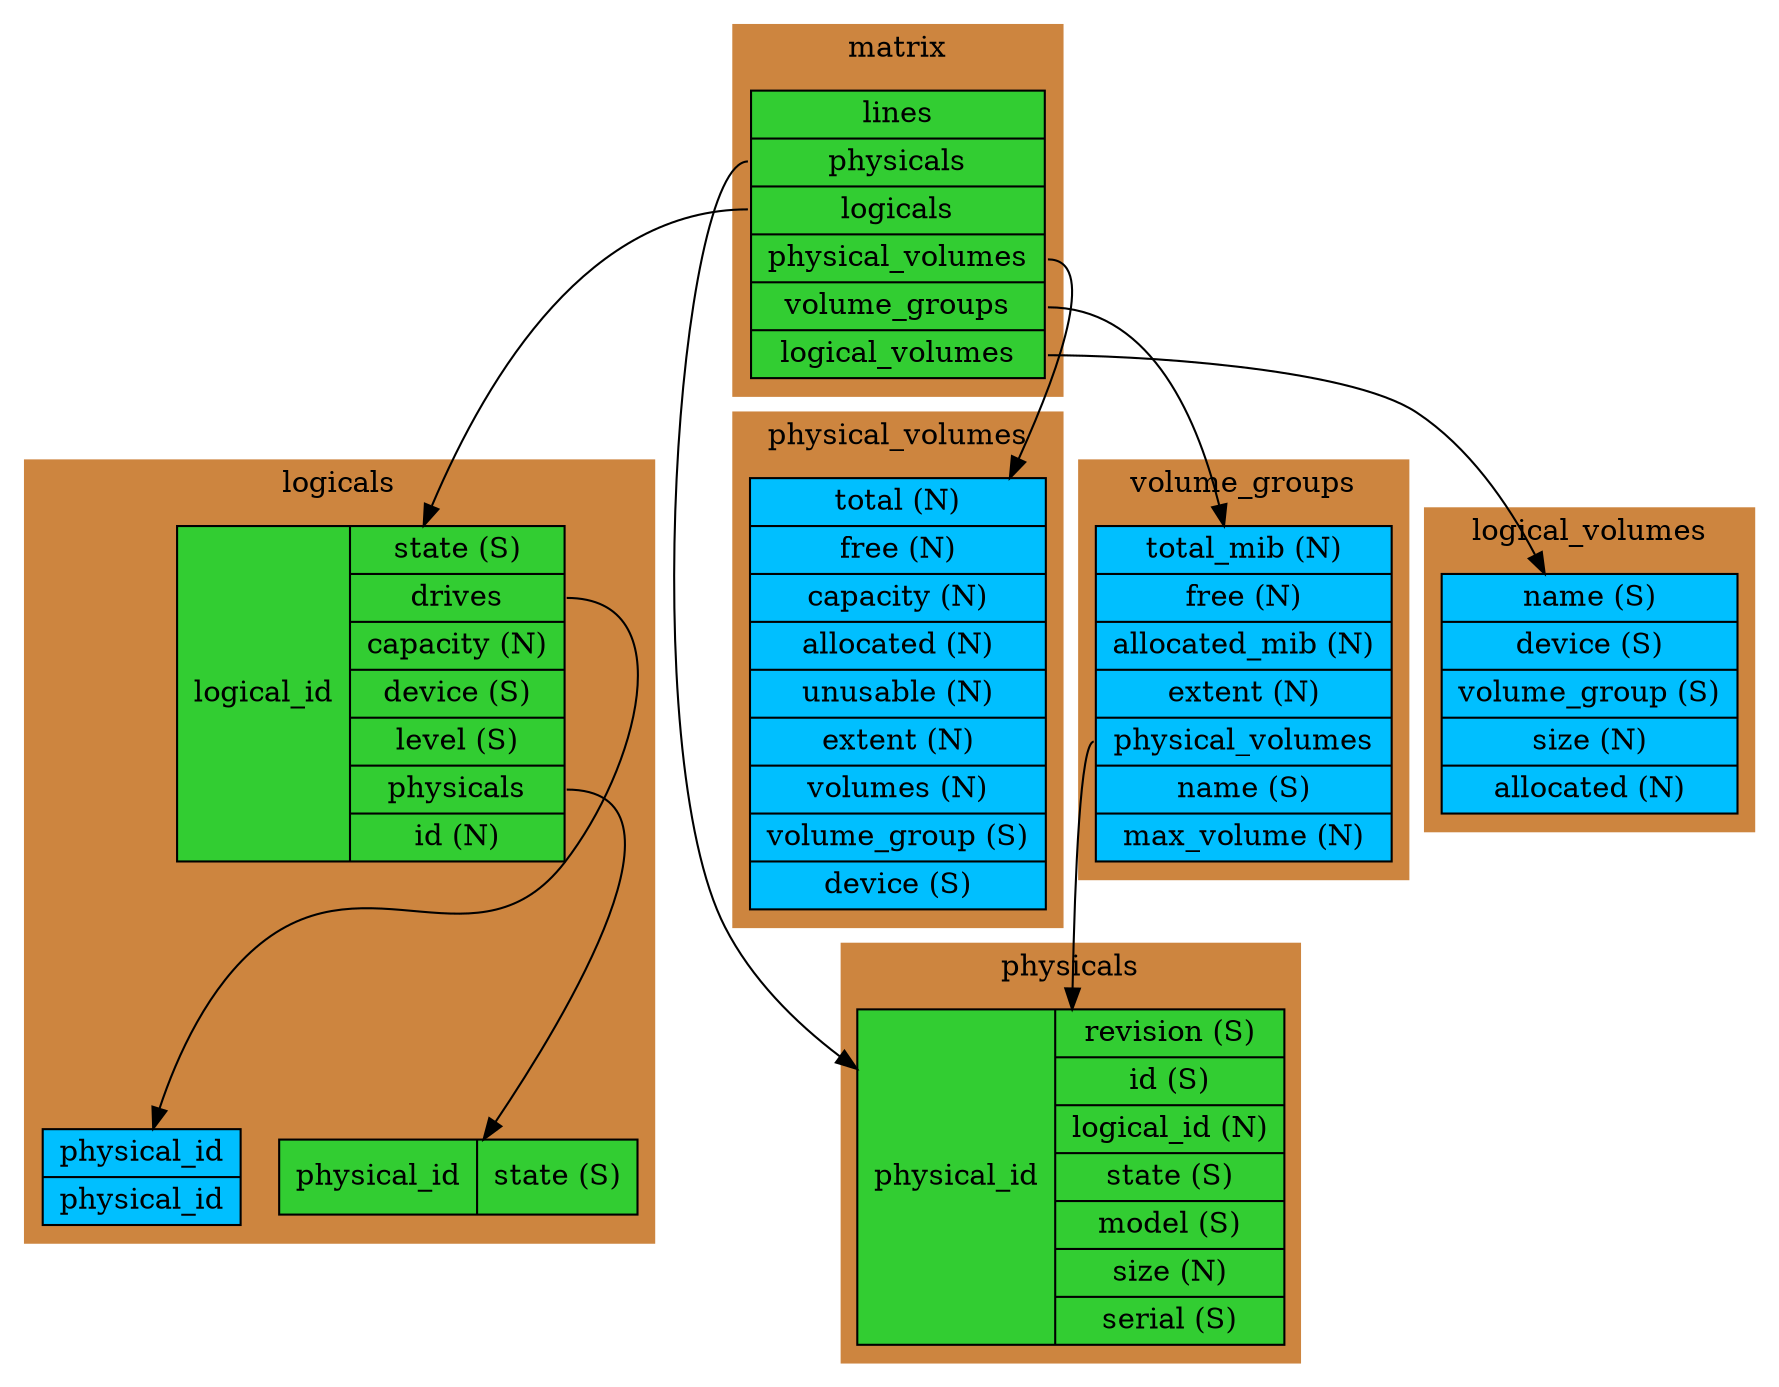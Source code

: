 digraph {
	subgraph cluster_matrix {
		label = "matrix";
		node [ shape = "record", style = "filled" ];
		style = "filled";
		color = "peru";

		node_matrix [ label = "{ <lines>lines | <physicals>physicals | <logicals>logicals | <physical_volumes>physical_volumes | <volume_groups>volume_groups | <logical_volumes>logical_volumes }", fillcolor = "limegreen" ];
	}
	subgraph cluster_logicals {
		label = "logicals";
		node [ shape = "record", style = "filled" ];
		style = "filled";
		color = "peru";

		node_logicals [ label = "logical_id | { state (S) | <drives>drives | capacity (N) | device (S) | level (S) | <physicals>physicals | id (N) }", fillcolor = "limegreen" ];
		node_logicals_drives [ label = "{ physical_id | physical_id }", fillcolor = "deepskyblue" ];
		node_logicals_physicals [ label = "physical_id | state (S)", fillcolor = "limegreen" ];
		node_logicals:drives -> node_logicals_drives;
		node_logicals:physicals -> node_logicals_physicals;
	}
	subgraph cluster_physicals {
		label = "physicals";
		node [ shape = "record", style = "filled" ];
		style = "filled";
		color = "peru";

		node_physicals [ label = "physical_id | { revision (S) | id (S) | logical_id (N) | state (S) | model (S) | size (N) | serial (S) }", fillcolor = "limegreen" ];
	}
	subgraph cluster_physical_volumes {
		label = "physical_volumes";
		node [ shape = "record", style = "filled" ];
		style = "filled";
		color = "peru";

		node_physical_volumes [ label = "{ total (N) | free (N) | capacity (N) | allocated (N) | unusable (N) | extent (N) | volumes (N) | volume_group (S) | device (S) }", fillcolor = "deepskyblue" ];
	}
	subgraph cluster_volume_groups {
		label = "volume_groups";
		node [ shape = "record", style = "filled" ];
		style = "filled";
		color = "peru";

		node_volume_groups [ label = "{ total_mib (N) | free (N) | allocated_mib (N) | extent (N) | <physical_volumes>physical_volumes | name (S) | max_volume (N) }", fillcolor = "deepskyblue" ];
		//node_volume_groups_physical_volumes [ label = "{ total (N) | free (N) | capacity (N) | allocated (N) | unusable (N) | extent (N) | volumes (N) | volume_group (S) | device (S) }", fillcolor = "deepskyblue" ];
		node_volume_groups:physical_volumes -> node_physicals;
	}
	subgraph cluster_logical_volumes {
		label = "logical_volumes";
		node [ shape = "record", style = "filled" ];
		style = "filled";
		color = "peru";

		node_logical_volumes [ label = "{ name (S) | device (S) | volume_group (S) | size (N) | allocated (N) }", fillcolor = "deepskyblue" ];
	}

	node_matrix:logicals -> node_logicals;
	node_matrix:physicals -> node_physicals;
	node_matrix:physical_volumes -> node_physical_volumes;
	node_matrix:volume_groups -> node_volume_groups;
	node_matrix:logical_volumes -> node_logical_volumes;
}
